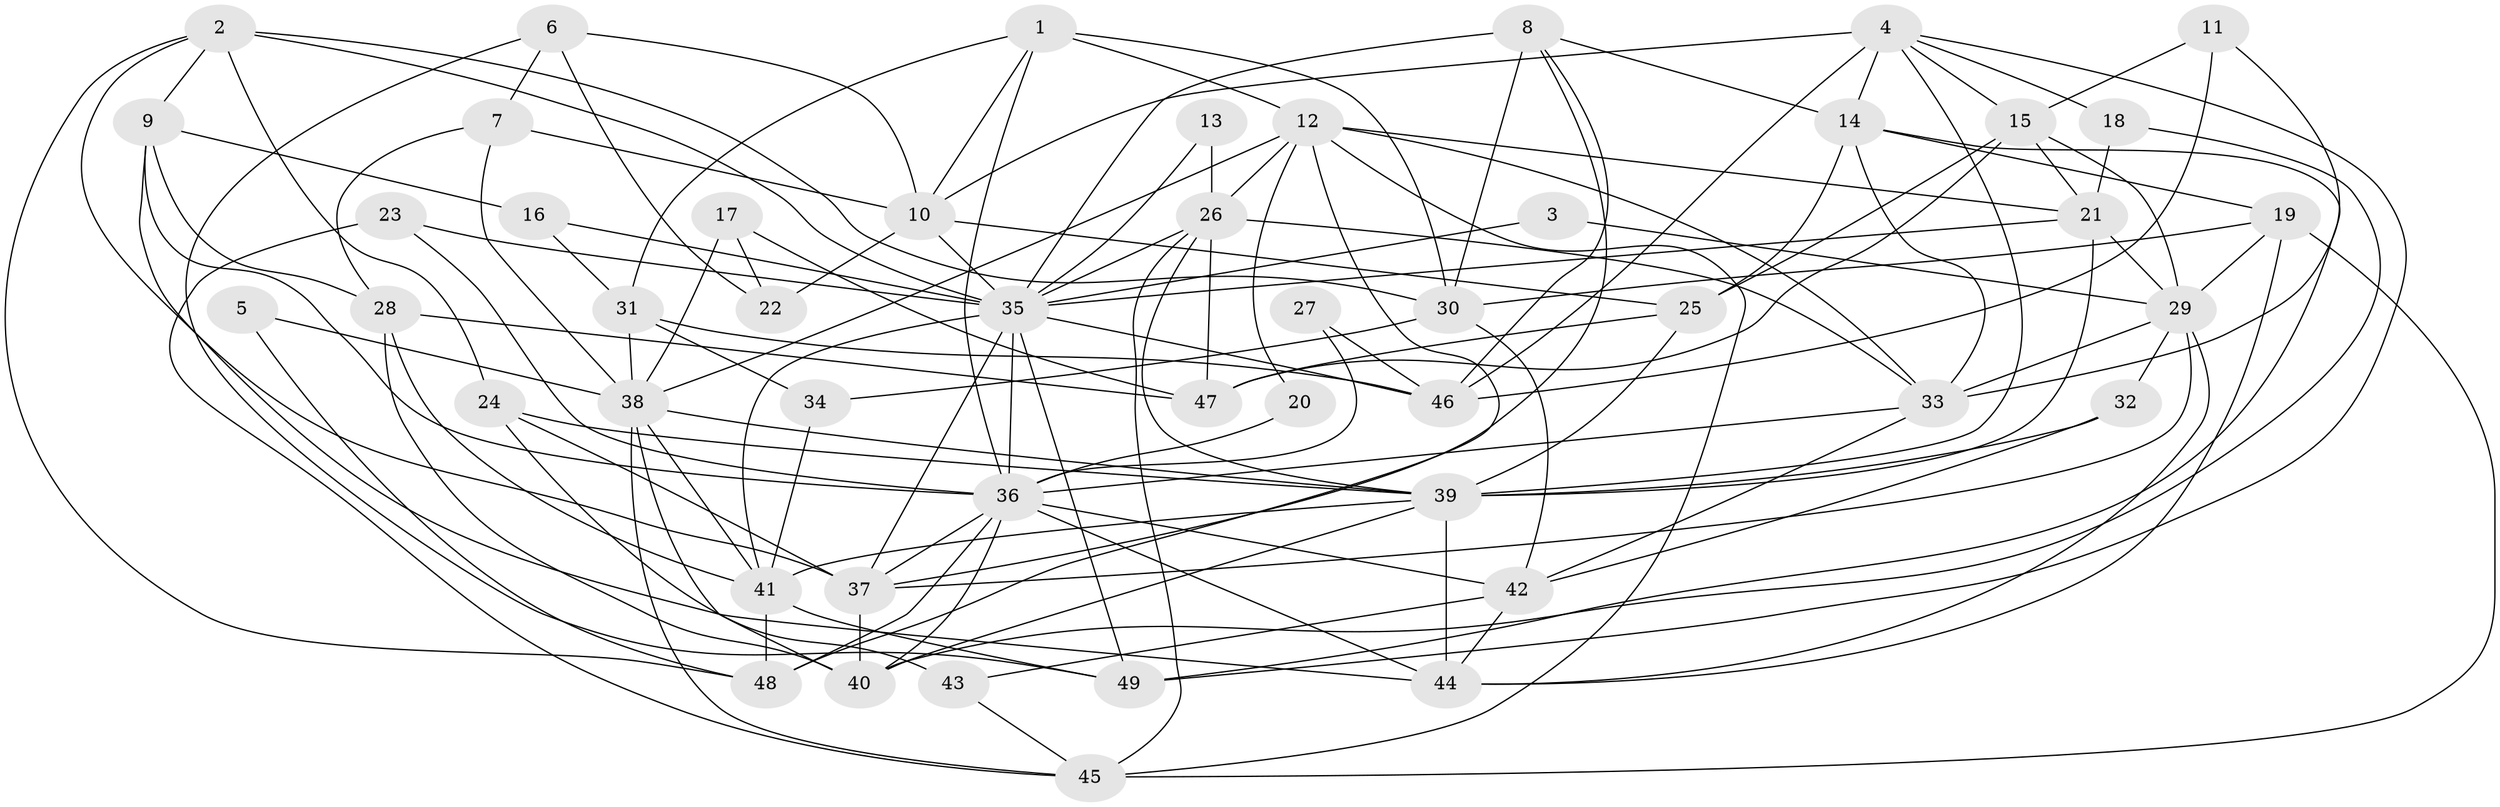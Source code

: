 // original degree distribution, {3: 0.24489795918367346, 2: 0.14285714285714285, 4: 0.2857142857142857, 5: 0.19387755102040816, 6: 0.09183673469387756, 7: 0.02040816326530612, 9: 0.01020408163265306, 8: 0.01020408163265306}
// Generated by graph-tools (version 1.1) at 2025/26/03/09/25 03:26:17]
// undirected, 49 vertices, 131 edges
graph export_dot {
graph [start="1"]
  node [color=gray90,style=filled];
  1;
  2;
  3;
  4;
  5;
  6;
  7;
  8;
  9;
  10;
  11;
  12;
  13;
  14;
  15;
  16;
  17;
  18;
  19;
  20;
  21;
  22;
  23;
  24;
  25;
  26;
  27;
  28;
  29;
  30;
  31;
  32;
  33;
  34;
  35;
  36;
  37;
  38;
  39;
  40;
  41;
  42;
  43;
  44;
  45;
  46;
  47;
  48;
  49;
  1 -- 10 [weight=1.0];
  1 -- 12 [weight=1.0];
  1 -- 30 [weight=1.0];
  1 -- 31 [weight=1.0];
  1 -- 36 [weight=1.0];
  2 -- 9 [weight=1.0];
  2 -- 24 [weight=1.0];
  2 -- 30 [weight=1.0];
  2 -- 35 [weight=2.0];
  2 -- 37 [weight=1.0];
  2 -- 48 [weight=1.0];
  3 -- 29 [weight=1.0];
  3 -- 35 [weight=1.0];
  4 -- 10 [weight=1.0];
  4 -- 14 [weight=1.0];
  4 -- 15 [weight=1.0];
  4 -- 18 [weight=1.0];
  4 -- 39 [weight=1.0];
  4 -- 46 [weight=2.0];
  4 -- 49 [weight=1.0];
  5 -- 38 [weight=1.0];
  5 -- 48 [weight=1.0];
  6 -- 7 [weight=1.0];
  6 -- 10 [weight=1.0];
  6 -- 22 [weight=1.0];
  6 -- 49 [weight=1.0];
  7 -- 10 [weight=1.0];
  7 -- 28 [weight=1.0];
  7 -- 38 [weight=1.0];
  8 -- 14 [weight=1.0];
  8 -- 30 [weight=1.0];
  8 -- 35 [weight=2.0];
  8 -- 37 [weight=1.0];
  8 -- 46 [weight=1.0];
  9 -- 16 [weight=1.0];
  9 -- 28 [weight=1.0];
  9 -- 36 [weight=1.0];
  9 -- 44 [weight=1.0];
  10 -- 22 [weight=1.0];
  10 -- 25 [weight=1.0];
  10 -- 35 [weight=1.0];
  11 -- 15 [weight=1.0];
  11 -- 33 [weight=1.0];
  11 -- 46 [weight=1.0];
  12 -- 20 [weight=1.0];
  12 -- 21 [weight=1.0];
  12 -- 26 [weight=1.0];
  12 -- 33 [weight=1.0];
  12 -- 38 [weight=1.0];
  12 -- 45 [weight=1.0];
  12 -- 48 [weight=1.0];
  13 -- 26 [weight=1.0];
  13 -- 35 [weight=1.0];
  14 -- 19 [weight=1.0];
  14 -- 25 [weight=1.0];
  14 -- 33 [weight=1.0];
  14 -- 49 [weight=1.0];
  15 -- 21 [weight=1.0];
  15 -- 25 [weight=1.0];
  15 -- 29 [weight=1.0];
  15 -- 47 [weight=1.0];
  16 -- 31 [weight=1.0];
  16 -- 35 [weight=1.0];
  17 -- 22 [weight=1.0];
  17 -- 38 [weight=1.0];
  17 -- 47 [weight=1.0];
  18 -- 21 [weight=1.0];
  18 -- 40 [weight=1.0];
  19 -- 29 [weight=1.0];
  19 -- 30 [weight=1.0];
  19 -- 44 [weight=1.0];
  19 -- 45 [weight=1.0];
  20 -- 36 [weight=1.0];
  21 -- 29 [weight=2.0];
  21 -- 35 [weight=1.0];
  21 -- 39 [weight=1.0];
  23 -- 35 [weight=2.0];
  23 -- 36 [weight=1.0];
  23 -- 45 [weight=1.0];
  24 -- 37 [weight=1.0];
  24 -- 39 [weight=1.0];
  24 -- 43 [weight=3.0];
  25 -- 39 [weight=1.0];
  25 -- 47 [weight=1.0];
  26 -- 33 [weight=1.0];
  26 -- 35 [weight=1.0];
  26 -- 39 [weight=1.0];
  26 -- 45 [weight=1.0];
  26 -- 47 [weight=2.0];
  27 -- 36 [weight=1.0];
  27 -- 46 [weight=1.0];
  28 -- 40 [weight=2.0];
  28 -- 41 [weight=1.0];
  28 -- 47 [weight=1.0];
  29 -- 32 [weight=1.0];
  29 -- 33 [weight=1.0];
  29 -- 37 [weight=1.0];
  29 -- 44 [weight=1.0];
  30 -- 34 [weight=1.0];
  30 -- 42 [weight=1.0];
  31 -- 34 [weight=2.0];
  31 -- 38 [weight=1.0];
  31 -- 46 [weight=1.0];
  32 -- 39 [weight=1.0];
  32 -- 42 [weight=1.0];
  33 -- 36 [weight=1.0];
  33 -- 42 [weight=1.0];
  34 -- 41 [weight=2.0];
  35 -- 36 [weight=1.0];
  35 -- 37 [weight=1.0];
  35 -- 41 [weight=1.0];
  35 -- 46 [weight=1.0];
  35 -- 49 [weight=1.0];
  36 -- 37 [weight=1.0];
  36 -- 40 [weight=1.0];
  36 -- 42 [weight=1.0];
  36 -- 44 [weight=1.0];
  36 -- 48 [weight=1.0];
  37 -- 40 [weight=1.0];
  38 -- 39 [weight=1.0];
  38 -- 40 [weight=1.0];
  38 -- 41 [weight=1.0];
  38 -- 45 [weight=1.0];
  39 -- 40 [weight=1.0];
  39 -- 41 [weight=1.0];
  39 -- 44 [weight=2.0];
  41 -- 48 [weight=1.0];
  41 -- 49 [weight=1.0];
  42 -- 43 [weight=1.0];
  42 -- 44 [weight=1.0];
  43 -- 45 [weight=1.0];
}
